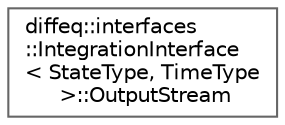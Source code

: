 digraph "Graphical Class Hierarchy"
{
 // LATEX_PDF_SIZE
  bgcolor="transparent";
  edge [fontname=Helvetica,fontsize=10,labelfontname=Helvetica,labelfontsize=10];
  node [fontname=Helvetica,fontsize=10,shape=box,height=0.2,width=0.4];
  rankdir="LR";
  Node0 [id="Node000000",label="diffeq::interfaces\l::IntegrationInterface\l\< StateType, TimeType\l \>::OutputStream",height=0.2,width=0.4,color="grey40", fillcolor="white", style="filled",URL="$structdiffeq_1_1interfaces_1_1_integration_interface_1_1_output_stream.html",tooltip="Output stream descriptor."];
}
